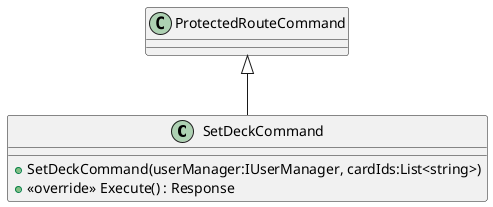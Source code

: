 @startuml
class SetDeckCommand {
    + SetDeckCommand(userManager:IUserManager, cardIds:List<string>)
    + <<override>> Execute() : Response
}
ProtectedRouteCommand <|-- SetDeckCommand
@enduml

